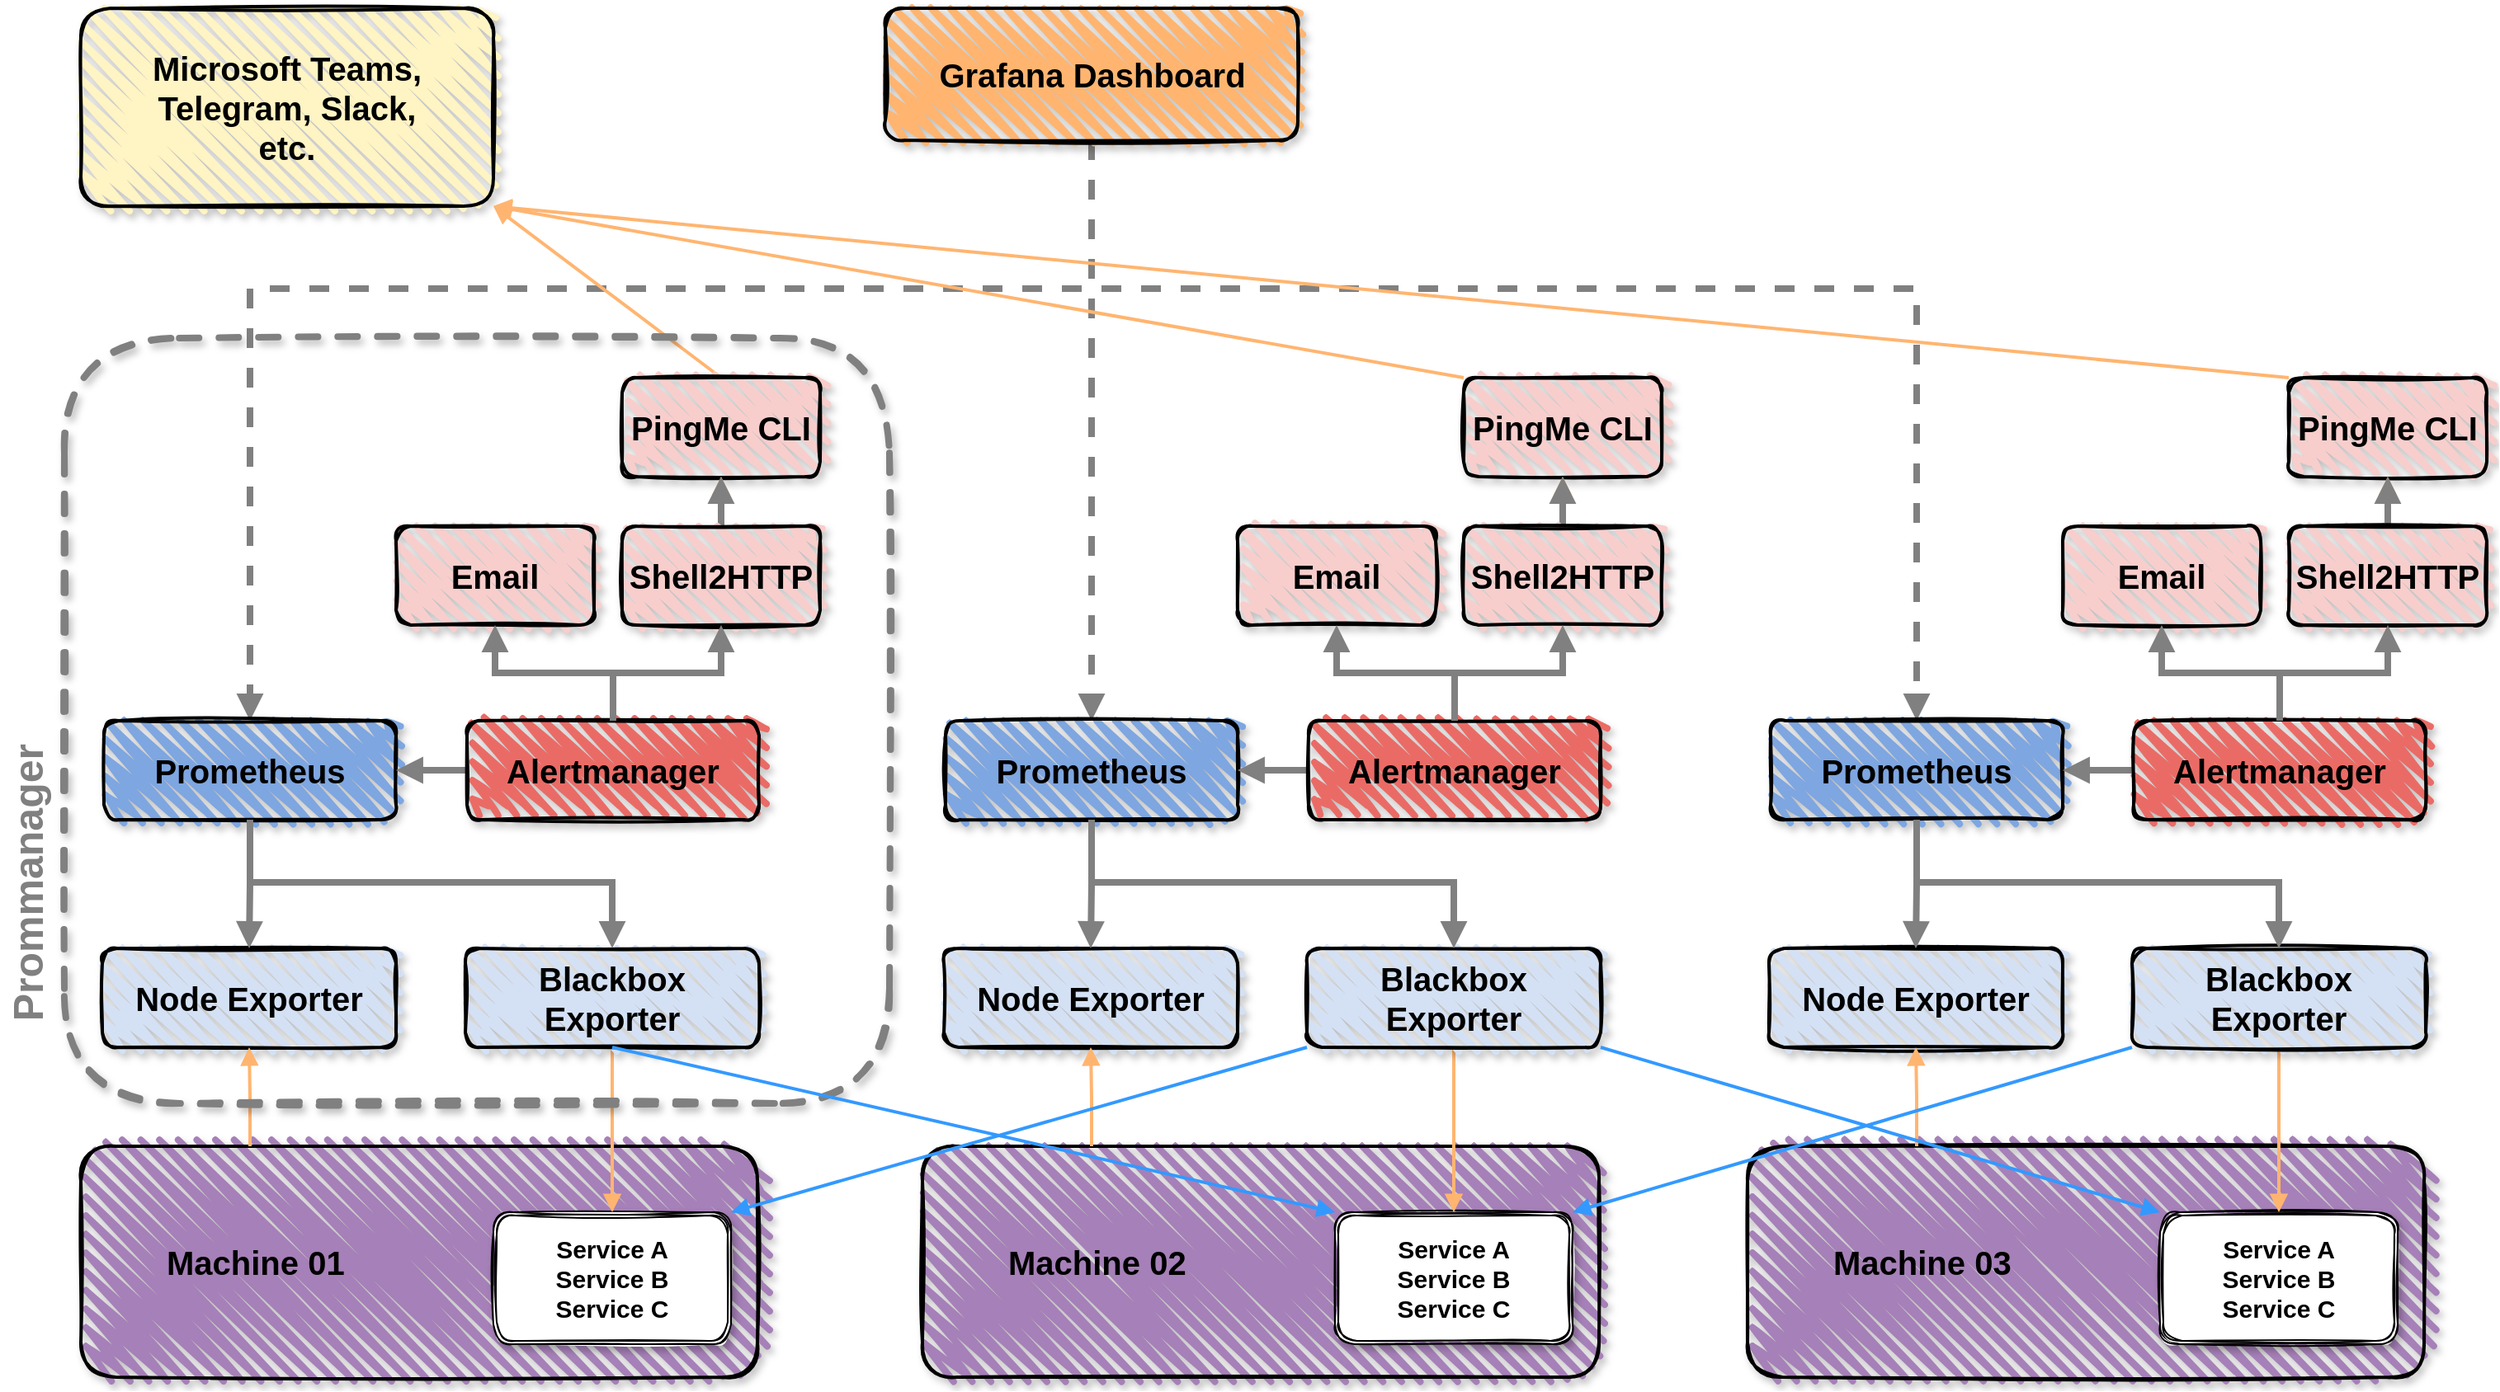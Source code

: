 <mxfile version="18.0.6" type="device"><diagram id="CwLHsu2m7r1qWj7NpciU" name="Page-1"><mxGraphModel dx="1837" dy="1708" grid="1" gridSize="10" guides="1" tooltips="1" connect="1" arrows="1" fold="1" page="1" pageScale="1" pageWidth="827" pageHeight="1169" math="0" shadow="0"><root><mxCell id="0"/><mxCell id="1" parent="0"/><mxCell id="KHXYF7XIYUJ6dIS-RDRs-29" style="edgeStyle=orthogonalEdgeStyle;rounded=0;orthogonalLoop=1;jettySize=auto;html=1;exitX=0.5;exitY=1;exitDx=0;exitDy=0;entryX=0.5;entryY=0;entryDx=0;entryDy=0;fontSize=20;endArrow=block;strokeWidth=4;endFill=1;startArrow=none;startFill=0;dashed=1;strokeColor=#808080;" parent="1" source="KHXYF7XIYUJ6dIS-RDRs-1" target="KHXYF7XIYUJ6dIS-RDRs-3" edge="1"><mxGeometry relative="1" as="geometry"><Array as="points"><mxPoint x="753" y="280"/><mxPoint x="243" y="280"/></Array></mxGeometry></mxCell><mxCell id="KHXYF7XIYUJ6dIS-RDRs-103" style="edgeStyle=orthogonalEdgeStyle;rounded=0;orthogonalLoop=1;jettySize=auto;html=1;exitX=0.5;exitY=1;exitDx=0;exitDy=0;entryX=0.5;entryY=0;entryDx=0;entryDy=0;fontSize=20;startArrow=none;startFill=0;endArrow=block;endFill=1;strokeColor=#808080;strokeWidth=4;dashed=1;" parent="1" source="KHXYF7XIYUJ6dIS-RDRs-1" target="KHXYF7XIYUJ6dIS-RDRs-54" edge="1"><mxGeometry relative="1" as="geometry"><Array as="points"><mxPoint x="753" y="310"/><mxPoint x="753" y="310"/></Array></mxGeometry></mxCell><mxCell id="KHXYF7XIYUJ6dIS-RDRs-105" style="edgeStyle=orthogonalEdgeStyle;shape=connector;rounded=0;orthogonalLoop=1;jettySize=auto;html=1;exitX=0.5;exitY=1;exitDx=0;exitDy=0;entryX=0.5;entryY=0;entryDx=0;entryDy=0;dashed=1;labelBackgroundColor=default;fontFamily=Helvetica;fontSize=20;fontColor=default;startArrow=none;startFill=0;endArrow=block;endFill=1;strokeColor=#808080;strokeWidth=4;" parent="1" source="KHXYF7XIYUJ6dIS-RDRs-1" target="KHXYF7XIYUJ6dIS-RDRs-79" edge="1"><mxGeometry relative="1" as="geometry"><Array as="points"><mxPoint x="753" y="190"/><mxPoint x="753" y="280"/><mxPoint x="1253" y="280"/></Array></mxGeometry></mxCell><mxCell id="KHXYF7XIYUJ6dIS-RDRs-1" value="&lt;b&gt;&lt;font style=&quot;font-size: 20px;&quot;&gt;Grafana Dashboard&lt;/font&gt;&lt;/b&gt;" style="rounded=1;whiteSpace=wrap;html=1;strokeWidth=2;fillWeight=4;hachureGap=8;hachureAngle=45;fillColor=#FFB570;sketch=1;shadow=1;glass=0;fillStyle=zigzag;" parent="1" vertex="1"><mxGeometry x="627.5" y="110" width="250" height="80" as="geometry"/></mxCell><mxCell id="KHXYF7XIYUJ6dIS-RDRs-44" style="rounded=0;orthogonalLoop=1;jettySize=auto;html=1;exitX=0.5;exitY=0;exitDx=0;exitDy=0;entryX=1;entryY=1;entryDx=0;entryDy=0;fontSize=15;startArrow=none;startFill=0;endArrow=block;endFill=1;strokeColor=#FFB570;strokeWidth=2;" parent="1" source="KHXYF7XIYUJ6dIS-RDRs-12" target="KHXYF7XIYUJ6dIS-RDRs-42" edge="1"><mxGeometry relative="1" as="geometry"/></mxCell><mxCell id="KHXYF7XIYUJ6dIS-RDRs-42" value="&lt;span style=&quot;font-size: 20px;&quot;&gt;&lt;b&gt;Microsoft Teams,&lt;br&gt;Telegram,&amp;nbsp;&lt;/b&gt;&lt;/span&gt;&lt;b style=&quot;font-size: 20px;&quot;&gt;Slack,&lt;/b&gt;&lt;span style=&quot;font-size: 20px;&quot;&gt;&lt;b&gt;&lt;br&gt;etc.&lt;br&gt;&lt;/b&gt;&lt;/span&gt;" style="rounded=1;whiteSpace=wrap;html=1;strokeWidth=2;fillWeight=4;hachureGap=8;hachureAngle=45;fillColor=#FFF4C3;sketch=1;shadow=1;glass=0;fillStyle=zigzag;" parent="1" vertex="1"><mxGeometry x="140" y="110" width="250" height="120" as="geometry"/></mxCell><mxCell id="KHXYF7XIYUJ6dIS-RDRs-52" value="" style="group" parent="1" vertex="1" connectable="0"><mxGeometry x="140" y="334" width="490" height="606" as="geometry"/></mxCell><mxCell id="KHXYF7XIYUJ6dIS-RDRs-3" value="&lt;b&gt;&lt;font style=&quot;font-size: 20px;&quot;&gt;Prometheus&lt;/font&gt;&lt;/b&gt;" style="rounded=1;whiteSpace=wrap;html=1;strokeWidth=2;fillWeight=4;hachureGap=8;hachureAngle=45;fillColor=#7EA6E0;sketch=1;shadow=1;glass=0;fillStyle=zigzag;" parent="KHXYF7XIYUJ6dIS-RDRs-52" vertex="1"><mxGeometry x="14" y="208" width="177" height="60" as="geometry"/></mxCell><mxCell id="KHXYF7XIYUJ6dIS-RDRs-9" value="&lt;b&gt;&lt;font style=&quot;font-size: 20px;&quot;&gt;Node Exporter&lt;/font&gt;&lt;/b&gt;" style="rounded=1;whiteSpace=wrap;html=1;strokeWidth=2;fillWeight=4;hachureGap=8;hachureAngle=45;fillColor=#D4E1F5;sketch=1;shadow=1;glass=0;fillStyle=zigzag;" parent="KHXYF7XIYUJ6dIS-RDRs-52" vertex="1"><mxGeometry x="13" y="346" width="178" height="60" as="geometry"/></mxCell><mxCell id="KHXYF7XIYUJ6dIS-RDRs-35" style="edgeStyle=orthogonalEdgeStyle;rounded=0;orthogonalLoop=1;jettySize=auto;html=1;fontSize=15;startArrow=none;startFill=0;endArrow=block;endFill=1;strokeWidth=4;strokeColor=#808080;" parent="KHXYF7XIYUJ6dIS-RDRs-52" source="KHXYF7XIYUJ6dIS-RDRs-3" target="KHXYF7XIYUJ6dIS-RDRs-9" edge="1"><mxGeometry relative="1" as="geometry"/></mxCell><mxCell id="KHXYF7XIYUJ6dIS-RDRs-51" style="edgeStyle=orthogonalEdgeStyle;rounded=0;orthogonalLoop=1;jettySize=auto;html=1;exitX=0;exitY=0.5;exitDx=0;exitDy=0;entryX=1;entryY=0.5;entryDx=0;entryDy=0;fontSize=15;startArrow=none;startFill=0;endArrow=block;endFill=1;strokeColor=#808080;strokeWidth=4;" parent="KHXYF7XIYUJ6dIS-RDRs-52" source="KHXYF7XIYUJ6dIS-RDRs-11" target="KHXYF7XIYUJ6dIS-RDRs-3" edge="1"><mxGeometry relative="1" as="geometry"/></mxCell><mxCell id="KHXYF7XIYUJ6dIS-RDRs-11" value="&lt;b&gt;&lt;font style=&quot;font-size: 20px;&quot;&gt;Alertmanager&lt;/font&gt;&lt;/b&gt;" style="rounded=1;whiteSpace=wrap;html=1;strokeWidth=2;fillWeight=4;hachureGap=8;hachureAngle=45;fillColor=#EA6B66;sketch=1;shadow=1;glass=0;fillStyle=zigzag;" parent="KHXYF7XIYUJ6dIS-RDRs-52" vertex="1"><mxGeometry x="234" y="208" width="177" height="60" as="geometry"/></mxCell><mxCell id="KHXYF7XIYUJ6dIS-RDRs-12" value="&lt;b&gt;&lt;font style=&quot;font-size: 20px;&quot;&gt;PingMe CLI&lt;/font&gt;&lt;/b&gt;" style="rounded=1;whiteSpace=wrap;html=1;strokeWidth=2;fillWeight=4;hachureGap=8;hachureAngle=45;fillColor=#F8CECC;sketch=1;shadow=1;glass=0;fillStyle=zigzag;" parent="KHXYF7XIYUJ6dIS-RDRs-52" vertex="1"><mxGeometry x="328" width="120" height="60" as="geometry"/></mxCell><mxCell id="KHXYF7XIYUJ6dIS-RDRs-32" value="" style="group" parent="KHXYF7XIYUJ6dIS-RDRs-52" vertex="1" connectable="0"><mxGeometry y="466" width="410" height="140" as="geometry"/></mxCell><mxCell id="KHXYF7XIYUJ6dIS-RDRs-4" value="&lt;b&gt;&lt;font style=&quot;font-size: 20px;&quot;&gt;Machine 01&lt;/font&gt;&lt;/b&gt;" style="rounded=1;whiteSpace=wrap;html=1;strokeWidth=2;fillWeight=4;hachureGap=8;hachureAngle=45;fillColor=#A680B8;sketch=1;shadow=1;glass=0;fillStyle=zigzag;align=left;verticalAlign=middle;labelPosition=center;verticalLabelPosition=middle;spacingTop=0;spacing=2;spacingLeft=50;" parent="KHXYF7XIYUJ6dIS-RDRs-32" vertex="1"><mxGeometry width="410" height="140" as="geometry"/></mxCell><mxCell id="KHXYF7XIYUJ6dIS-RDRs-5" value="&lt;b style=&quot;font-size: 15px;&quot;&gt;Service A&lt;br&gt;Service B&lt;br&gt;Service C&lt;/b&gt;" style="shape=ext;double=1;rounded=1;whiteSpace=wrap;html=1;shadow=1;glass=0;sketch=1;fillStyle=solid;fillColor=#FFFFFF;" parent="KHXYF7XIYUJ6dIS-RDRs-32" vertex="1"><mxGeometry x="250" y="40" width="144" height="80" as="geometry"/></mxCell><mxCell id="KHXYF7XIYUJ6dIS-RDRs-33" style="edgeStyle=orthogonalEdgeStyle;rounded=0;orthogonalLoop=1;jettySize=auto;html=1;exitX=0.25;exitY=0;exitDx=0;exitDy=0;fontSize=15;startArrow=none;startFill=0;endArrow=block;endFill=1;strokeWidth=2;strokeColor=#FFB570;" parent="KHXYF7XIYUJ6dIS-RDRs-52" source="KHXYF7XIYUJ6dIS-RDRs-4" target="KHXYF7XIYUJ6dIS-RDRs-9" edge="1"><mxGeometry relative="1" as="geometry"/></mxCell><mxCell id="KHXYF7XIYUJ6dIS-RDRs-74" style="edgeStyle=none;rounded=0;orthogonalLoop=1;jettySize=auto;html=1;exitX=0.5;exitY=1;exitDx=0;exitDy=0;entryX=0.5;entryY=0;entryDx=0;entryDy=0;fontSize=15;startArrow=none;startFill=0;endArrow=block;endFill=1;strokeColor=#FFB570;strokeWidth=2;" parent="KHXYF7XIYUJ6dIS-RDRs-52" source="KHXYF7XIYUJ6dIS-RDRs-37" target="KHXYF7XIYUJ6dIS-RDRs-5" edge="1"><mxGeometry relative="1" as="geometry"/></mxCell><mxCell id="KHXYF7XIYUJ6dIS-RDRs-37" value="&lt;b&gt;&lt;font style=&quot;font-size: 20px;&quot;&gt;Blackbox Exporter&lt;/font&gt;&lt;/b&gt;" style="rounded=1;whiteSpace=wrap;html=1;strokeWidth=2;fillWeight=4;hachureGap=8;hachureAngle=45;fillColor=#D4E1F5;sketch=1;shadow=1;glass=0;fillStyle=zigzag;" parent="KHXYF7XIYUJ6dIS-RDRs-52" vertex="1"><mxGeometry x="233" y="346" width="178" height="60" as="geometry"/></mxCell><mxCell id="KHXYF7XIYUJ6dIS-RDRs-39" style="edgeStyle=orthogonalEdgeStyle;rounded=0;orthogonalLoop=1;jettySize=auto;html=1;exitX=0.5;exitY=1;exitDx=0;exitDy=0;entryX=0.5;entryY=0;entryDx=0;entryDy=0;fontSize=15;startArrow=none;startFill=0;endArrow=block;endFill=1;strokeColor=#808080;strokeWidth=4;" parent="KHXYF7XIYUJ6dIS-RDRs-52" source="KHXYF7XIYUJ6dIS-RDRs-3" target="KHXYF7XIYUJ6dIS-RDRs-37" edge="1"><mxGeometry relative="1" as="geometry"><Array as="points"><mxPoint x="103" y="306"/><mxPoint x="322" y="306"/></Array></mxGeometry></mxCell><mxCell id="KHXYF7XIYUJ6dIS-RDRs-45" value="&lt;b&gt;&lt;font style=&quot;font-size: 20px;&quot;&gt;Email&lt;/font&gt;&lt;/b&gt;" style="rounded=1;whiteSpace=wrap;html=1;strokeWidth=2;fillWeight=4;hachureGap=8;hachureAngle=45;fillColor=#F8CECC;sketch=1;shadow=1;glass=0;fillStyle=zigzag;" parent="KHXYF7XIYUJ6dIS-RDRs-52" vertex="1"><mxGeometry x="191" y="90" width="120" height="60" as="geometry"/></mxCell><mxCell id="KHXYF7XIYUJ6dIS-RDRs-47" style="edgeStyle=orthogonalEdgeStyle;rounded=0;orthogonalLoop=1;jettySize=auto;html=1;exitX=0.5;exitY=0;exitDx=0;exitDy=0;entryX=0.5;entryY=1;entryDx=0;entryDy=0;fontSize=15;startArrow=none;startFill=0;endArrow=block;endFill=1;strokeColor=#808080;strokeWidth=4;" parent="KHXYF7XIYUJ6dIS-RDRs-52" source="KHXYF7XIYUJ6dIS-RDRs-11" target="KHXYF7XIYUJ6dIS-RDRs-45" edge="1"><mxGeometry relative="1" as="geometry"/></mxCell><mxCell id="KHXYF7XIYUJ6dIS-RDRs-49" style="edgeStyle=orthogonalEdgeStyle;rounded=0;orthogonalLoop=1;jettySize=auto;html=1;exitX=0.5;exitY=0;exitDx=0;exitDy=0;entryX=0.5;entryY=1;entryDx=0;entryDy=0;fontSize=15;startArrow=none;startFill=0;endArrow=block;endFill=1;strokeColor=#FFB570;strokeWidth=2;" parent="KHXYF7XIYUJ6dIS-RDRs-52" source="KHXYF7XIYUJ6dIS-RDRs-46" target="KHXYF7XIYUJ6dIS-RDRs-12" edge="1"><mxGeometry relative="1" as="geometry"/></mxCell><mxCell id="KHXYF7XIYUJ6dIS-RDRs-50" value="" style="edgeStyle=orthogonalEdgeStyle;rounded=0;orthogonalLoop=1;jettySize=auto;html=1;fontSize=15;startArrow=none;startFill=0;endArrow=block;endFill=1;strokeColor=#808080;strokeWidth=4;" parent="KHXYF7XIYUJ6dIS-RDRs-52" source="KHXYF7XIYUJ6dIS-RDRs-46" target="KHXYF7XIYUJ6dIS-RDRs-12" edge="1"><mxGeometry relative="1" as="geometry"/></mxCell><mxCell id="KHXYF7XIYUJ6dIS-RDRs-46" value="&lt;b&gt;&lt;font style=&quot;font-size: 20px;&quot;&gt;Shell2HTTP&lt;/font&gt;&lt;/b&gt;" style="rounded=1;whiteSpace=wrap;html=1;strokeWidth=2;fillWeight=4;hachureGap=8;hachureAngle=45;fillColor=#F8CECC;sketch=1;shadow=1;glass=0;fillStyle=zigzag;" parent="KHXYF7XIYUJ6dIS-RDRs-52" vertex="1"><mxGeometry x="328" y="90" width="120" height="60" as="geometry"/></mxCell><mxCell id="KHXYF7XIYUJ6dIS-RDRs-48" style="edgeStyle=orthogonalEdgeStyle;rounded=0;orthogonalLoop=1;jettySize=auto;html=1;exitX=0.5;exitY=0;exitDx=0;exitDy=0;entryX=0.5;entryY=1;entryDx=0;entryDy=0;fontSize=15;startArrow=none;startFill=0;endArrow=block;endFill=1;strokeColor=#808080;strokeWidth=4;" parent="KHXYF7XIYUJ6dIS-RDRs-52" source="KHXYF7XIYUJ6dIS-RDRs-11" target="KHXYF7XIYUJ6dIS-RDRs-46" edge="1"><mxGeometry relative="1" as="geometry"/></mxCell><mxCell id="9YRqkVdb5tcLkCe6GrRp-2" value="&lt;b&gt;&lt;font color=&quot;#808080&quot; style=&quot;font-size: 25px;&quot;&gt;Prommanager&lt;/font&gt;&lt;/b&gt;" style="rounded=1;whiteSpace=wrap;html=1;strokeWidth=4;fillWeight=4;hachureGap=8;hachureAngle=45;fillColor=none;sketch=1;shadow=1;glass=0;fillStyle=zigzag;align=right;verticalAlign=bottom;spacing=2;labelPosition=left;verticalLabelPosition=top;dashed=1;strokeColor=#808080;spacingLeft=0;spacingBottom=5;horizontal=0;spacingRight=-220;" vertex="1" parent="KHXYF7XIYUJ6dIS-RDRs-52"><mxGeometry x="-10" y="-24" width="500" height="464" as="geometry"/></mxCell><mxCell id="KHXYF7XIYUJ6dIS-RDRs-53" value="" style="group" parent="1" vertex="1" connectable="0"><mxGeometry x="650" y="334" width="448" height="606" as="geometry"/></mxCell><mxCell id="KHXYF7XIYUJ6dIS-RDRs-54" value="&lt;b&gt;&lt;font style=&quot;font-size: 20px;&quot;&gt;Prometheus&lt;/font&gt;&lt;/b&gt;" style="rounded=1;whiteSpace=wrap;html=1;strokeWidth=2;fillWeight=4;hachureGap=8;hachureAngle=45;fillColor=#7EA6E0;sketch=1;shadow=1;glass=0;fillStyle=zigzag;" parent="KHXYF7XIYUJ6dIS-RDRs-53" vertex="1"><mxGeometry x="14" y="208" width="177" height="60" as="geometry"/></mxCell><mxCell id="KHXYF7XIYUJ6dIS-RDRs-55" value="&lt;b&gt;&lt;font style=&quot;font-size: 20px;&quot;&gt;Node Exporter&lt;/font&gt;&lt;/b&gt;" style="rounded=1;whiteSpace=wrap;html=1;strokeWidth=2;fillWeight=4;hachureGap=8;hachureAngle=45;fillColor=#D4E1F5;sketch=1;shadow=1;glass=0;fillStyle=zigzag;" parent="KHXYF7XIYUJ6dIS-RDRs-53" vertex="1"><mxGeometry x="13" y="346" width="178" height="60" as="geometry"/></mxCell><mxCell id="KHXYF7XIYUJ6dIS-RDRs-56" style="edgeStyle=orthogonalEdgeStyle;rounded=0;orthogonalLoop=1;jettySize=auto;html=1;fontSize=15;startArrow=none;startFill=0;endArrow=block;endFill=1;strokeWidth=4;strokeColor=#808080;" parent="KHXYF7XIYUJ6dIS-RDRs-53" source="KHXYF7XIYUJ6dIS-RDRs-54" target="KHXYF7XIYUJ6dIS-RDRs-55" edge="1"><mxGeometry relative="1" as="geometry"/></mxCell><mxCell id="KHXYF7XIYUJ6dIS-RDRs-57" style="edgeStyle=orthogonalEdgeStyle;rounded=0;orthogonalLoop=1;jettySize=auto;html=1;exitX=0;exitY=0.5;exitDx=0;exitDy=0;entryX=1;entryY=0.5;entryDx=0;entryDy=0;fontSize=15;startArrow=none;startFill=0;endArrow=block;endFill=1;strokeColor=#808080;strokeWidth=4;" parent="KHXYF7XIYUJ6dIS-RDRs-53" source="KHXYF7XIYUJ6dIS-RDRs-58" target="KHXYF7XIYUJ6dIS-RDRs-54" edge="1"><mxGeometry relative="1" as="geometry"/></mxCell><mxCell id="KHXYF7XIYUJ6dIS-RDRs-58" value="&lt;b&gt;&lt;font style=&quot;font-size: 20px;&quot;&gt;Alertmanager&lt;/font&gt;&lt;/b&gt;" style="rounded=1;whiteSpace=wrap;html=1;strokeWidth=2;fillWeight=4;hachureGap=8;hachureAngle=45;fillColor=#EA6B66;sketch=1;shadow=1;glass=0;fillStyle=zigzag;" parent="KHXYF7XIYUJ6dIS-RDRs-53" vertex="1"><mxGeometry x="234" y="208" width="177" height="60" as="geometry"/></mxCell><mxCell id="KHXYF7XIYUJ6dIS-RDRs-59" value="&lt;b&gt;&lt;font style=&quot;font-size: 20px;&quot;&gt;PingMe CLI&lt;/font&gt;&lt;/b&gt;" style="rounded=1;whiteSpace=wrap;html=1;strokeWidth=2;fillWeight=4;hachureGap=8;hachureAngle=45;fillColor=#F8CECC;sketch=1;shadow=1;glass=0;fillStyle=zigzag;" parent="KHXYF7XIYUJ6dIS-RDRs-53" vertex="1"><mxGeometry x="328" width="120" height="60" as="geometry"/></mxCell><mxCell id="KHXYF7XIYUJ6dIS-RDRs-60" value="" style="group" parent="KHXYF7XIYUJ6dIS-RDRs-53" vertex="1" connectable="0"><mxGeometry y="466" width="410" height="140" as="geometry"/></mxCell><mxCell id="KHXYF7XIYUJ6dIS-RDRs-61" value="&lt;b&gt;&lt;font style=&quot;font-size: 20px;&quot;&gt;Machine 02&lt;/font&gt;&lt;/b&gt;" style="rounded=1;whiteSpace=wrap;html=1;strokeWidth=2;fillWeight=4;hachureGap=8;hachureAngle=45;fillColor=#A680B8;sketch=1;shadow=1;glass=0;fillStyle=zigzag;align=left;verticalAlign=middle;labelPosition=center;verticalLabelPosition=middle;spacingTop=0;spacing=2;spacingLeft=50;" parent="KHXYF7XIYUJ6dIS-RDRs-60" vertex="1"><mxGeometry width="410" height="140" as="geometry"/></mxCell><mxCell id="KHXYF7XIYUJ6dIS-RDRs-62" value="&lt;b style=&quot;font-size: 15px;&quot;&gt;Service A&lt;br&gt;Service B&lt;br&gt;Service C&lt;/b&gt;" style="shape=ext;double=1;rounded=1;whiteSpace=wrap;html=1;shadow=1;glass=0;sketch=1;fillStyle=solid;fillColor=#FFFFFF;" parent="KHXYF7XIYUJ6dIS-RDRs-60" vertex="1"><mxGeometry x="250" y="40" width="144" height="80" as="geometry"/></mxCell><mxCell id="KHXYF7XIYUJ6dIS-RDRs-63" style="edgeStyle=orthogonalEdgeStyle;rounded=0;orthogonalLoop=1;jettySize=auto;html=1;exitX=0.25;exitY=0;exitDx=0;exitDy=0;fontSize=15;startArrow=none;startFill=0;endArrow=block;endFill=1;strokeWidth=2;strokeColor=#FFB570;" parent="KHXYF7XIYUJ6dIS-RDRs-53" source="KHXYF7XIYUJ6dIS-RDRs-61" target="KHXYF7XIYUJ6dIS-RDRs-55" edge="1"><mxGeometry relative="1" as="geometry"/></mxCell><mxCell id="KHXYF7XIYUJ6dIS-RDRs-76" style="edgeStyle=none;rounded=0;orthogonalLoop=1;jettySize=auto;html=1;exitX=0.5;exitY=1;exitDx=0;exitDy=0;entryX=0.5;entryY=0;entryDx=0;entryDy=0;fontSize=15;startArrow=none;startFill=0;endArrow=block;endFill=1;strokeColor=#FFB570;strokeWidth=2;" parent="KHXYF7XIYUJ6dIS-RDRs-53" source="KHXYF7XIYUJ6dIS-RDRs-64" target="KHXYF7XIYUJ6dIS-RDRs-62" edge="1"><mxGeometry relative="1" as="geometry"/></mxCell><mxCell id="KHXYF7XIYUJ6dIS-RDRs-64" value="&lt;b&gt;&lt;font style=&quot;font-size: 20px;&quot;&gt;Blackbox Exporter&lt;/font&gt;&lt;/b&gt;" style="rounded=1;whiteSpace=wrap;html=1;strokeWidth=2;fillWeight=4;hachureGap=8;hachureAngle=45;fillColor=#D4E1F5;sketch=1;shadow=1;glass=0;fillStyle=zigzag;" parent="KHXYF7XIYUJ6dIS-RDRs-53" vertex="1"><mxGeometry x="233" y="346" width="178" height="60" as="geometry"/></mxCell><mxCell id="KHXYF7XIYUJ6dIS-RDRs-65" style="edgeStyle=orthogonalEdgeStyle;rounded=0;orthogonalLoop=1;jettySize=auto;html=1;exitX=0.5;exitY=1;exitDx=0;exitDy=0;entryX=0.5;entryY=0;entryDx=0;entryDy=0;fontSize=15;startArrow=none;startFill=0;endArrow=block;endFill=1;strokeColor=#808080;strokeWidth=4;" parent="KHXYF7XIYUJ6dIS-RDRs-53" source="KHXYF7XIYUJ6dIS-RDRs-54" target="KHXYF7XIYUJ6dIS-RDRs-64" edge="1"><mxGeometry relative="1" as="geometry"><Array as="points"><mxPoint x="103" y="306"/><mxPoint x="322" y="306"/></Array></mxGeometry></mxCell><mxCell id="KHXYF7XIYUJ6dIS-RDRs-67" value="&lt;b&gt;&lt;font style=&quot;font-size: 20px;&quot;&gt;Email&lt;/font&gt;&lt;/b&gt;" style="rounded=1;whiteSpace=wrap;html=1;strokeWidth=2;fillWeight=4;hachureGap=8;hachureAngle=45;fillColor=#F8CECC;sketch=1;shadow=1;glass=0;fillStyle=zigzag;" parent="KHXYF7XIYUJ6dIS-RDRs-53" vertex="1"><mxGeometry x="191" y="90" width="120" height="60" as="geometry"/></mxCell><mxCell id="KHXYF7XIYUJ6dIS-RDRs-68" style="edgeStyle=orthogonalEdgeStyle;rounded=0;orthogonalLoop=1;jettySize=auto;html=1;exitX=0.5;exitY=0;exitDx=0;exitDy=0;entryX=0.5;entryY=1;entryDx=0;entryDy=0;fontSize=15;startArrow=none;startFill=0;endArrow=block;endFill=1;strokeColor=#808080;strokeWidth=4;" parent="KHXYF7XIYUJ6dIS-RDRs-53" source="KHXYF7XIYUJ6dIS-RDRs-58" target="KHXYF7XIYUJ6dIS-RDRs-67" edge="1"><mxGeometry relative="1" as="geometry"/></mxCell><mxCell id="KHXYF7XIYUJ6dIS-RDRs-69" style="edgeStyle=orthogonalEdgeStyle;rounded=0;orthogonalLoop=1;jettySize=auto;html=1;exitX=0.5;exitY=0;exitDx=0;exitDy=0;entryX=0.5;entryY=1;entryDx=0;entryDy=0;fontSize=15;startArrow=none;startFill=0;endArrow=block;endFill=1;strokeColor=#FFB570;strokeWidth=2;" parent="KHXYF7XIYUJ6dIS-RDRs-53" source="KHXYF7XIYUJ6dIS-RDRs-71" target="KHXYF7XIYUJ6dIS-RDRs-59" edge="1"><mxGeometry relative="1" as="geometry"/></mxCell><mxCell id="KHXYF7XIYUJ6dIS-RDRs-70" value="" style="edgeStyle=orthogonalEdgeStyle;rounded=0;orthogonalLoop=1;jettySize=auto;html=1;fontSize=15;startArrow=none;startFill=0;endArrow=block;endFill=1;strokeColor=#808080;strokeWidth=4;" parent="KHXYF7XIYUJ6dIS-RDRs-53" source="KHXYF7XIYUJ6dIS-RDRs-71" target="KHXYF7XIYUJ6dIS-RDRs-59" edge="1"><mxGeometry relative="1" as="geometry"/></mxCell><mxCell id="KHXYF7XIYUJ6dIS-RDRs-71" value="&lt;b&gt;&lt;font style=&quot;font-size: 20px;&quot;&gt;Shell2HTTP&lt;/font&gt;&lt;/b&gt;" style="rounded=1;whiteSpace=wrap;html=1;strokeWidth=2;fillWeight=4;hachureGap=8;hachureAngle=45;fillColor=#F8CECC;sketch=1;shadow=1;glass=0;fillStyle=zigzag;" parent="KHXYF7XIYUJ6dIS-RDRs-53" vertex="1"><mxGeometry x="328" y="90" width="120" height="60" as="geometry"/></mxCell><mxCell id="KHXYF7XIYUJ6dIS-RDRs-72" style="edgeStyle=orthogonalEdgeStyle;rounded=0;orthogonalLoop=1;jettySize=auto;html=1;exitX=0.5;exitY=0;exitDx=0;exitDy=0;entryX=0.5;entryY=1;entryDx=0;entryDy=0;fontSize=15;startArrow=none;startFill=0;endArrow=block;endFill=1;strokeColor=#808080;strokeWidth=4;" parent="KHXYF7XIYUJ6dIS-RDRs-53" source="KHXYF7XIYUJ6dIS-RDRs-58" target="KHXYF7XIYUJ6dIS-RDRs-71" edge="1"><mxGeometry relative="1" as="geometry"/></mxCell><mxCell id="KHXYF7XIYUJ6dIS-RDRs-75" style="edgeStyle=none;rounded=0;orthogonalLoop=1;jettySize=auto;html=1;exitX=0.5;exitY=1;exitDx=0;exitDy=0;entryX=0;entryY=0;entryDx=0;entryDy=0;fontSize=15;startArrow=none;startFill=0;endArrow=block;endFill=1;strokeColor=#3399FF;strokeWidth=2;" parent="1" source="KHXYF7XIYUJ6dIS-RDRs-37" target="KHXYF7XIYUJ6dIS-RDRs-62" edge="1"><mxGeometry relative="1" as="geometry"/></mxCell><mxCell id="KHXYF7XIYUJ6dIS-RDRs-77" style="edgeStyle=none;rounded=0;orthogonalLoop=1;jettySize=auto;html=1;exitX=0;exitY=1;exitDx=0;exitDy=0;entryX=1;entryY=0;entryDx=0;entryDy=0;fontSize=15;startArrow=none;startFill=0;endArrow=block;endFill=1;strokeColor=#3399FF;strokeWidth=2;" parent="1" source="KHXYF7XIYUJ6dIS-RDRs-64" target="KHXYF7XIYUJ6dIS-RDRs-5" edge="1"><mxGeometry relative="1" as="geometry"/></mxCell><mxCell id="KHXYF7XIYUJ6dIS-RDRs-78" value="" style="group" parent="1" vertex="1" connectable="0"><mxGeometry x="1150" y="334" width="448" height="606" as="geometry"/></mxCell><mxCell id="KHXYF7XIYUJ6dIS-RDRs-79" value="&lt;b&gt;&lt;font style=&quot;font-size: 20px;&quot;&gt;Prometheus&lt;/font&gt;&lt;/b&gt;" style="rounded=1;whiteSpace=wrap;html=1;strokeWidth=2;fillWeight=4;hachureGap=8;hachureAngle=45;fillColor=#7EA6E0;sketch=1;shadow=1;glass=0;fillStyle=zigzag;" parent="KHXYF7XIYUJ6dIS-RDRs-78" vertex="1"><mxGeometry x="14" y="208" width="177" height="60" as="geometry"/></mxCell><mxCell id="KHXYF7XIYUJ6dIS-RDRs-80" value="&lt;b&gt;&lt;font style=&quot;font-size: 20px;&quot;&gt;Node Exporter&lt;/font&gt;&lt;/b&gt;" style="rounded=1;whiteSpace=wrap;html=1;strokeWidth=2;fillWeight=4;hachureGap=8;hachureAngle=45;fillColor=#D4E1F5;sketch=1;shadow=1;glass=0;fillStyle=zigzag;" parent="KHXYF7XIYUJ6dIS-RDRs-78" vertex="1"><mxGeometry x="13" y="346" width="178" height="60" as="geometry"/></mxCell><mxCell id="KHXYF7XIYUJ6dIS-RDRs-81" style="edgeStyle=orthogonalEdgeStyle;rounded=0;orthogonalLoop=1;jettySize=auto;html=1;fontSize=15;startArrow=none;startFill=0;endArrow=block;endFill=1;strokeWidth=4;strokeColor=#808080;" parent="KHXYF7XIYUJ6dIS-RDRs-78" source="KHXYF7XIYUJ6dIS-RDRs-79" target="KHXYF7XIYUJ6dIS-RDRs-80" edge="1"><mxGeometry relative="1" as="geometry"/></mxCell><mxCell id="KHXYF7XIYUJ6dIS-RDRs-82" style="edgeStyle=orthogonalEdgeStyle;rounded=0;orthogonalLoop=1;jettySize=auto;html=1;exitX=0;exitY=0.5;exitDx=0;exitDy=0;entryX=1;entryY=0.5;entryDx=0;entryDy=0;fontSize=15;startArrow=none;startFill=0;endArrow=block;endFill=1;strokeColor=#808080;strokeWidth=4;" parent="KHXYF7XIYUJ6dIS-RDRs-78" source="KHXYF7XIYUJ6dIS-RDRs-83" target="KHXYF7XIYUJ6dIS-RDRs-79" edge="1"><mxGeometry relative="1" as="geometry"/></mxCell><mxCell id="KHXYF7XIYUJ6dIS-RDRs-83" value="&lt;b&gt;&lt;font style=&quot;font-size: 20px;&quot;&gt;Alertmanager&lt;/font&gt;&lt;/b&gt;" style="rounded=1;whiteSpace=wrap;html=1;strokeWidth=2;fillWeight=4;hachureGap=8;hachureAngle=45;fillColor=#EA6B66;sketch=1;shadow=1;glass=0;fillStyle=zigzag;" parent="KHXYF7XIYUJ6dIS-RDRs-78" vertex="1"><mxGeometry x="234" y="208" width="177" height="60" as="geometry"/></mxCell><mxCell id="KHXYF7XIYUJ6dIS-RDRs-84" value="&lt;b&gt;&lt;font style=&quot;font-size: 20px;&quot;&gt;PingMe CLI&lt;/font&gt;&lt;/b&gt;" style="rounded=1;whiteSpace=wrap;html=1;strokeWidth=2;fillWeight=4;hachureGap=8;hachureAngle=45;fillColor=#F8CECC;sketch=1;shadow=1;glass=0;fillStyle=zigzag;" parent="KHXYF7XIYUJ6dIS-RDRs-78" vertex="1"><mxGeometry x="328" width="120" height="60" as="geometry"/></mxCell><mxCell id="KHXYF7XIYUJ6dIS-RDRs-85" value="" style="group" parent="KHXYF7XIYUJ6dIS-RDRs-78" vertex="1" connectable="0"><mxGeometry y="466" width="410" height="140" as="geometry"/></mxCell><mxCell id="KHXYF7XIYUJ6dIS-RDRs-86" value="&lt;b&gt;&lt;font style=&quot;font-size: 20px;&quot;&gt;Machine 03&lt;/font&gt;&lt;/b&gt;" style="rounded=1;whiteSpace=wrap;html=1;strokeWidth=2;fillWeight=4;hachureGap=8;hachureAngle=45;fillColor=#A680B8;sketch=1;shadow=1;glass=0;fillStyle=zigzag;align=left;verticalAlign=middle;labelPosition=center;verticalLabelPosition=middle;spacingTop=0;spacing=2;spacingLeft=50;" parent="KHXYF7XIYUJ6dIS-RDRs-85" vertex="1"><mxGeometry width="410" height="140" as="geometry"/></mxCell><mxCell id="KHXYF7XIYUJ6dIS-RDRs-87" value="&lt;b style=&quot;font-size: 15px;&quot;&gt;Service A&lt;br&gt;Service B&lt;br&gt;Service C&lt;/b&gt;" style="shape=ext;double=1;rounded=1;whiteSpace=wrap;html=1;shadow=1;glass=0;sketch=1;fillStyle=solid;fillColor=#FFFFFF;" parent="KHXYF7XIYUJ6dIS-RDRs-85" vertex="1"><mxGeometry x="250" y="40" width="144" height="80" as="geometry"/></mxCell><mxCell id="KHXYF7XIYUJ6dIS-RDRs-88" style="edgeStyle=orthogonalEdgeStyle;rounded=0;orthogonalLoop=1;jettySize=auto;html=1;exitX=0.25;exitY=0;exitDx=0;exitDy=0;fontSize=15;startArrow=none;startFill=0;endArrow=block;endFill=1;strokeWidth=2;strokeColor=#FFB570;" parent="KHXYF7XIYUJ6dIS-RDRs-78" source="KHXYF7XIYUJ6dIS-RDRs-86" target="KHXYF7XIYUJ6dIS-RDRs-80" edge="1"><mxGeometry relative="1" as="geometry"/></mxCell><mxCell id="KHXYF7XIYUJ6dIS-RDRs-89" style="edgeStyle=none;rounded=0;orthogonalLoop=1;jettySize=auto;html=1;exitX=0.5;exitY=1;exitDx=0;exitDy=0;entryX=0.5;entryY=0;entryDx=0;entryDy=0;fontSize=15;startArrow=none;startFill=0;endArrow=block;endFill=1;strokeColor=#FFB570;strokeWidth=2;" parent="KHXYF7XIYUJ6dIS-RDRs-78" source="KHXYF7XIYUJ6dIS-RDRs-90" target="KHXYF7XIYUJ6dIS-RDRs-87" edge="1"><mxGeometry relative="1" as="geometry"/></mxCell><mxCell id="KHXYF7XIYUJ6dIS-RDRs-90" value="&lt;b&gt;&lt;font style=&quot;font-size: 20px;&quot;&gt;Blackbox Exporter&lt;/font&gt;&lt;/b&gt;" style="rounded=1;whiteSpace=wrap;html=1;strokeWidth=2;fillWeight=4;hachureGap=8;hachureAngle=45;fillColor=#D4E1F5;sketch=1;shadow=1;glass=0;fillStyle=zigzag;" parent="KHXYF7XIYUJ6dIS-RDRs-78" vertex="1"><mxGeometry x="233" y="346" width="178" height="60" as="geometry"/></mxCell><mxCell id="KHXYF7XIYUJ6dIS-RDRs-91" style="edgeStyle=orthogonalEdgeStyle;rounded=0;orthogonalLoop=1;jettySize=auto;html=1;exitX=0.5;exitY=1;exitDx=0;exitDy=0;entryX=0.5;entryY=0;entryDx=0;entryDy=0;fontSize=15;startArrow=none;startFill=0;endArrow=block;endFill=1;strokeColor=#808080;strokeWidth=4;" parent="KHXYF7XIYUJ6dIS-RDRs-78" source="KHXYF7XIYUJ6dIS-RDRs-79" target="KHXYF7XIYUJ6dIS-RDRs-90" edge="1"><mxGeometry relative="1" as="geometry"><Array as="points"><mxPoint x="103" y="306"/><mxPoint x="322" y="306"/></Array></mxGeometry></mxCell><mxCell id="KHXYF7XIYUJ6dIS-RDRs-92" value="&lt;b&gt;&lt;font style=&quot;font-size: 20px;&quot;&gt;Email&lt;/font&gt;&lt;/b&gt;" style="rounded=1;whiteSpace=wrap;html=1;strokeWidth=2;fillWeight=4;hachureGap=8;hachureAngle=45;fillColor=#F8CECC;sketch=1;shadow=1;glass=0;fillStyle=zigzag;" parent="KHXYF7XIYUJ6dIS-RDRs-78" vertex="1"><mxGeometry x="191" y="90" width="120" height="60" as="geometry"/></mxCell><mxCell id="KHXYF7XIYUJ6dIS-RDRs-93" style="edgeStyle=orthogonalEdgeStyle;rounded=0;orthogonalLoop=1;jettySize=auto;html=1;exitX=0.5;exitY=0;exitDx=0;exitDy=0;entryX=0.5;entryY=1;entryDx=0;entryDy=0;fontSize=15;startArrow=none;startFill=0;endArrow=block;endFill=1;strokeColor=#808080;strokeWidth=4;" parent="KHXYF7XIYUJ6dIS-RDRs-78" source="KHXYF7XIYUJ6dIS-RDRs-83" target="KHXYF7XIYUJ6dIS-RDRs-92" edge="1"><mxGeometry relative="1" as="geometry"/></mxCell><mxCell id="KHXYF7XIYUJ6dIS-RDRs-94" style="edgeStyle=orthogonalEdgeStyle;rounded=0;orthogonalLoop=1;jettySize=auto;html=1;exitX=0.5;exitY=0;exitDx=0;exitDy=0;entryX=0.5;entryY=1;entryDx=0;entryDy=0;fontSize=15;startArrow=none;startFill=0;endArrow=block;endFill=1;strokeColor=#FFB570;strokeWidth=2;" parent="KHXYF7XIYUJ6dIS-RDRs-78" source="KHXYF7XIYUJ6dIS-RDRs-96" target="KHXYF7XIYUJ6dIS-RDRs-84" edge="1"><mxGeometry relative="1" as="geometry"/></mxCell><mxCell id="KHXYF7XIYUJ6dIS-RDRs-95" value="" style="edgeStyle=orthogonalEdgeStyle;rounded=0;orthogonalLoop=1;jettySize=auto;html=1;fontSize=15;startArrow=none;startFill=0;endArrow=block;endFill=1;strokeColor=#808080;strokeWidth=4;" parent="KHXYF7XIYUJ6dIS-RDRs-78" source="KHXYF7XIYUJ6dIS-RDRs-96" target="KHXYF7XIYUJ6dIS-RDRs-84" edge="1"><mxGeometry relative="1" as="geometry"/></mxCell><mxCell id="KHXYF7XIYUJ6dIS-RDRs-96" value="&lt;b&gt;&lt;font style=&quot;font-size: 20px;&quot;&gt;Shell2HTTP&lt;/font&gt;&lt;/b&gt;" style="rounded=1;whiteSpace=wrap;html=1;strokeWidth=2;fillWeight=4;hachureGap=8;hachureAngle=45;fillColor=#F8CECC;sketch=1;shadow=1;glass=0;fillStyle=zigzag;" parent="KHXYF7XIYUJ6dIS-RDRs-78" vertex="1"><mxGeometry x="328" y="90" width="120" height="60" as="geometry"/></mxCell><mxCell id="KHXYF7XIYUJ6dIS-RDRs-97" style="edgeStyle=orthogonalEdgeStyle;rounded=0;orthogonalLoop=1;jettySize=auto;html=1;exitX=0.5;exitY=0;exitDx=0;exitDy=0;entryX=0.5;entryY=1;entryDx=0;entryDy=0;fontSize=15;startArrow=none;startFill=0;endArrow=block;endFill=1;strokeColor=#808080;strokeWidth=4;" parent="KHXYF7XIYUJ6dIS-RDRs-78" source="KHXYF7XIYUJ6dIS-RDRs-83" target="KHXYF7XIYUJ6dIS-RDRs-96" edge="1"><mxGeometry relative="1" as="geometry"/></mxCell><mxCell id="KHXYF7XIYUJ6dIS-RDRs-99" style="edgeStyle=none;rounded=0;orthogonalLoop=1;jettySize=auto;html=1;exitX=1;exitY=1;exitDx=0;exitDy=0;entryX=0;entryY=0;entryDx=0;entryDy=0;fontSize=15;startArrow=none;startFill=0;endArrow=block;endFill=1;strokeColor=#3399FF;strokeWidth=2;" parent="1" source="KHXYF7XIYUJ6dIS-RDRs-64" target="KHXYF7XIYUJ6dIS-RDRs-87" edge="1"><mxGeometry relative="1" as="geometry"/></mxCell><mxCell id="KHXYF7XIYUJ6dIS-RDRs-100" style="edgeStyle=none;rounded=0;orthogonalLoop=1;jettySize=auto;html=1;exitX=0;exitY=1;exitDx=0;exitDy=0;entryX=1;entryY=0;entryDx=0;entryDy=0;fontSize=15;startArrow=none;startFill=0;endArrow=block;endFill=1;strokeColor=#3399FF;strokeWidth=2;" parent="1" source="KHXYF7XIYUJ6dIS-RDRs-90" target="KHXYF7XIYUJ6dIS-RDRs-62" edge="1"><mxGeometry relative="1" as="geometry"/></mxCell><mxCell id="KHXYF7XIYUJ6dIS-RDRs-106" style="edgeStyle=none;shape=connector;rounded=0;orthogonalLoop=1;jettySize=auto;html=1;exitX=0;exitY=0;exitDx=0;exitDy=0;entryX=1;entryY=1;entryDx=0;entryDy=0;labelBackgroundColor=default;fontFamily=Helvetica;fontSize=15;fontColor=default;startArrow=none;startFill=0;endArrow=block;endFill=1;strokeColor=#FFB570;strokeWidth=2;" parent="1" source="KHXYF7XIYUJ6dIS-RDRs-59" target="KHXYF7XIYUJ6dIS-RDRs-42" edge="1"><mxGeometry relative="1" as="geometry"/></mxCell><mxCell id="KHXYF7XIYUJ6dIS-RDRs-107" style="edgeStyle=none;shape=connector;rounded=0;orthogonalLoop=1;jettySize=auto;html=1;exitX=0;exitY=0;exitDx=0;exitDy=0;entryX=1;entryY=1;entryDx=0;entryDy=0;labelBackgroundColor=default;fontFamily=Helvetica;fontSize=15;fontColor=default;startArrow=none;startFill=0;endArrow=block;endFill=1;strokeColor=#FFB570;strokeWidth=2;" parent="1" source="KHXYF7XIYUJ6dIS-RDRs-84" target="KHXYF7XIYUJ6dIS-RDRs-42" edge="1"><mxGeometry relative="1" as="geometry"/></mxCell></root></mxGraphModel></diagram></mxfile>